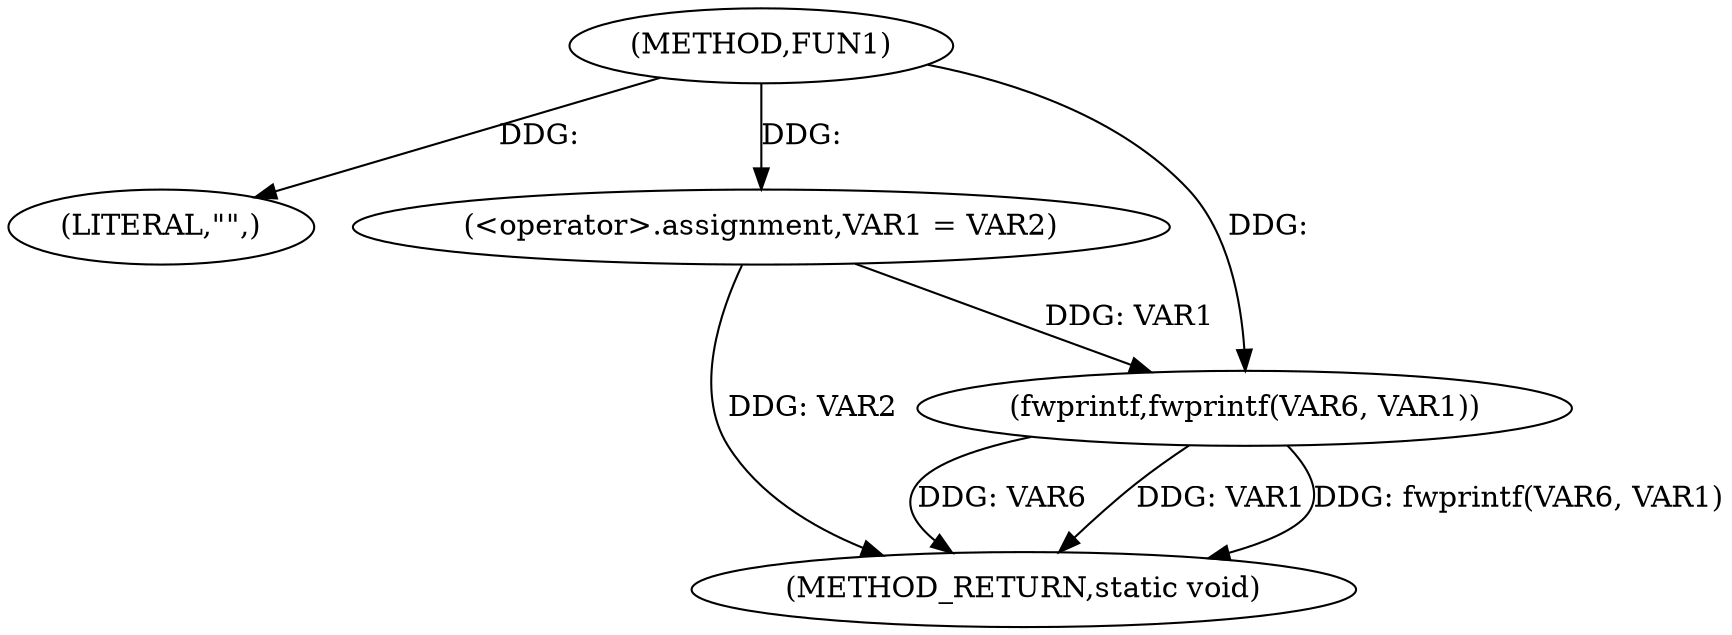 digraph FUN1 {  
"1000100" [label = "(METHOD,FUN1)" ]
"1000114" [label = "(METHOD_RETURN,static void)" ]
"1000103" [label = "(LITERAL,\"\",)" ]
"1000104" [label = "(<operator>.assignment,VAR1 = VAR2)" ]
"1000111" [label = "(fwprintf,fwprintf(VAR6, VAR1))" ]
  "1000111" -> "1000114"  [ label = "DDG: VAR6"] 
  "1000111" -> "1000114"  [ label = "DDG: VAR1"] 
  "1000111" -> "1000114"  [ label = "DDG: fwprintf(VAR6, VAR1)"] 
  "1000104" -> "1000114"  [ label = "DDG: VAR2"] 
  "1000100" -> "1000103"  [ label = "DDG: "] 
  "1000100" -> "1000104"  [ label = "DDG: "] 
  "1000100" -> "1000111"  [ label = "DDG: "] 
  "1000104" -> "1000111"  [ label = "DDG: VAR1"] 
}
